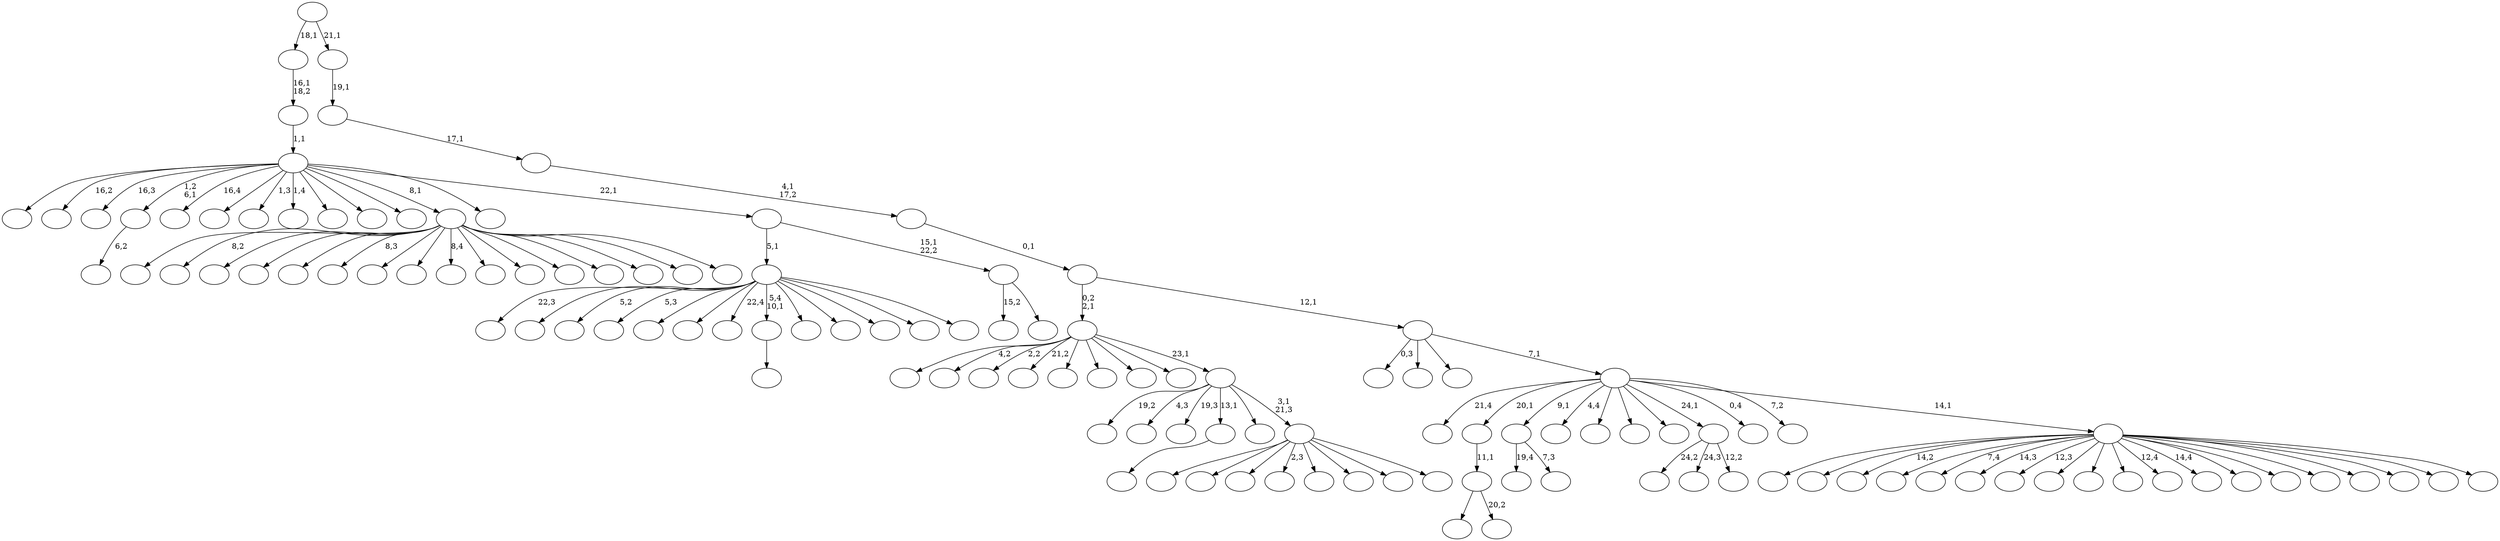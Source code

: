digraph T {
	125 [label=""]
	124 [label=""]
	123 [label=""]
	122 [label=""]
	121 [label=""]
	120 [label=""]
	119 [label=""]
	118 [label=""]
	117 [label=""]
	116 [label=""]
	115 [label=""]
	114 [label=""]
	113 [label=""]
	112 [label=""]
	111 [label=""]
	110 [label=""]
	109 [label=""]
	108 [label=""]
	107 [label=""]
	106 [label=""]
	105 [label=""]
	104 [label=""]
	103 [label=""]
	102 [label=""]
	101 [label=""]
	100 [label=""]
	99 [label=""]
	98 [label=""]
	97 [label=""]
	96 [label=""]
	95 [label=""]
	94 [label=""]
	93 [label=""]
	92 [label=""]
	91 [label=""]
	90 [label=""]
	89 [label=""]
	88 [label=""]
	87 [label=""]
	86 [label=""]
	85 [label=""]
	84 [label=""]
	83 [label=""]
	82 [label=""]
	81 [label=""]
	80 [label=""]
	79 [label=""]
	78 [label=""]
	77 [label=""]
	76 [label=""]
	75 [label=""]
	74 [label=""]
	73 [label=""]
	72 [label=""]
	71 [label=""]
	70 [label=""]
	69 [label=""]
	68 [label=""]
	67 [label=""]
	66 [label=""]
	65 [label=""]
	64 [label=""]
	63 [label=""]
	62 [label=""]
	61 [label=""]
	60 [label=""]
	59 [label=""]
	58 [label=""]
	57 [label=""]
	56 [label=""]
	55 [label=""]
	54 [label=""]
	53 [label=""]
	52 [label=""]
	51 [label=""]
	50 [label=""]
	49 [label=""]
	48 [label=""]
	47 [label=""]
	46 [label=""]
	45 [label=""]
	44 [label=""]
	43 [label=""]
	42 [label=""]
	41 [label=""]
	40 [label=""]
	39 [label=""]
	38 [label=""]
	37 [label=""]
	36 [label=""]
	35 [label=""]
	34 [label=""]
	33 [label=""]
	32 [label=""]
	31 [label=""]
	30 [label=""]
	29 [label=""]
	28 [label=""]
	27 [label=""]
	26 [label=""]
	25 [label=""]
	24 [label=""]
	23 [label=""]
	22 [label=""]
	21 [label=""]
	20 [label=""]
	19 [label=""]
	18 [label=""]
	17 [label=""]
	16 [label=""]
	15 [label=""]
	14 [label=""]
	13 [label=""]
	12 [label=""]
	11 [label=""]
	10 [label=""]
	9 [label=""]
	8 [label=""]
	7 [label=""]
	6 [label=""]
	5 [label=""]
	4 [label=""]
	3 [label=""]
	2 [label=""]
	1 [label=""]
	0 [label=""]
	96 -> 101 [label=""]
	96 -> 97 [label="20,2"]
	95 -> 96 [label="11,1"]
	92 -> 93 [label="6,2"]
	85 -> 106 [label="19,4"]
	85 -> 86 [label="7,3"]
	57 -> 58 [label=""]
	46 -> 47 [label=""]
	44 -> 112 [label="24,2"]
	44 -> 67 [label="24,3"]
	44 -> 45 [label="12,2"]
	31 -> 125 [label=""]
	31 -> 119 [label="8,2"]
	31 -> 116 [label=""]
	31 -> 114 [label=""]
	31 -> 110 [label=""]
	31 -> 81 [label="8,3"]
	31 -> 74 [label=""]
	31 -> 73 [label=""]
	31 -> 66 [label="8,4"]
	31 -> 61 [label=""]
	31 -> 54 [label=""]
	31 -> 50 [label=""]
	31 -> 40 [label=""]
	31 -> 37 [label=""]
	31 -> 36 [label=""]
	31 -> 32 [label=""]
	27 -> 113 [label="22,3"]
	27 -> 100 [label=""]
	27 -> 94 [label="5,2"]
	27 -> 88 [label="5,3"]
	27 -> 87 [label=""]
	27 -> 79 [label=""]
	27 -> 69 [label="22,4"]
	27 -> 57 [label="5,4\n10,1"]
	27 -> 56 [label=""]
	27 -> 55 [label=""]
	27 -> 52 [label=""]
	27 -> 41 [label=""]
	27 -> 28 [label=""]
	21 -> 118 [label="15,2"]
	21 -> 22 [label=""]
	20 -> 27 [label="5,1"]
	20 -> 21 [label="15,1\n22,2"]
	19 -> 123 [label=""]
	19 -> 105 [label="16,2"]
	19 -> 98 [label="16,3"]
	19 -> 92 [label="1,2\n6,1"]
	19 -> 91 [label="16,4"]
	19 -> 78 [label=""]
	19 -> 63 [label="1,3"]
	19 -> 49 [label="1,4"]
	19 -> 43 [label=""]
	19 -> 39 [label=""]
	19 -> 33 [label=""]
	19 -> 31 [label="8,1"]
	19 -> 24 [label=""]
	19 -> 20 [label="22,1"]
	18 -> 19 [label="1,1"]
	17 -> 18 [label="16,1\n18,2"]
	13 -> 102 [label=""]
	13 -> 77 [label=""]
	13 -> 71 [label=""]
	13 -> 64 [label="2,3"]
	13 -> 59 [label=""]
	13 -> 29 [label=""]
	13 -> 23 [label=""]
	13 -> 14 [label=""]
	12 -> 124 [label="19,2"]
	12 -> 84 [label="4,3"]
	12 -> 82 [label="19,3"]
	12 -> 46 [label="13,1"]
	12 -> 25 [label=""]
	12 -> 13 [label="3,1\n21,3"]
	11 -> 122 [label=""]
	11 -> 109 [label="4,2"]
	11 -> 107 [label="2,2"]
	11 -> 99 [label="21,2"]
	11 -> 65 [label=""]
	11 -> 60 [label=""]
	11 -> 35 [label=""]
	11 -> 30 [label=""]
	11 -> 12 [label="23,1"]
	8 -> 121 [label=""]
	8 -> 120 [label=""]
	8 -> 117 [label="14,2"]
	8 -> 111 [label=""]
	8 -> 104 [label="7,4"]
	8 -> 103 [label="14,3"]
	8 -> 90 [label="12,3"]
	8 -> 89 [label=""]
	8 -> 83 [label=""]
	8 -> 72 [label=""]
	8 -> 62 [label="12,4"]
	8 -> 51 [label="14,4"]
	8 -> 48 [label=""]
	8 -> 38 [label=""]
	8 -> 34 [label=""]
	8 -> 16 [label=""]
	8 -> 15 [label=""]
	8 -> 10 [label=""]
	8 -> 9 [label=""]
	7 -> 115 [label="21,4"]
	7 -> 95 [label="20,1"]
	7 -> 85 [label="9,1"]
	7 -> 80 [label="4,4"]
	7 -> 70 [label=""]
	7 -> 68 [label=""]
	7 -> 53 [label=""]
	7 -> 44 [label="24,1"]
	7 -> 42 [label="0,4"]
	7 -> 26 [label="7,2"]
	7 -> 8 [label="14,1"]
	6 -> 108 [label="0,3"]
	6 -> 76 [label=""]
	6 -> 75 [label=""]
	6 -> 7 [label="7,1"]
	5 -> 11 [label="0,2\n2,1"]
	5 -> 6 [label="12,1"]
	4 -> 5 [label="0,1"]
	3 -> 4 [label="4,1\n17,2"]
	2 -> 3 [label="17,1"]
	1 -> 2 [label="19,1"]
	0 -> 17 [label="18,1"]
	0 -> 1 [label="21,1"]
}
